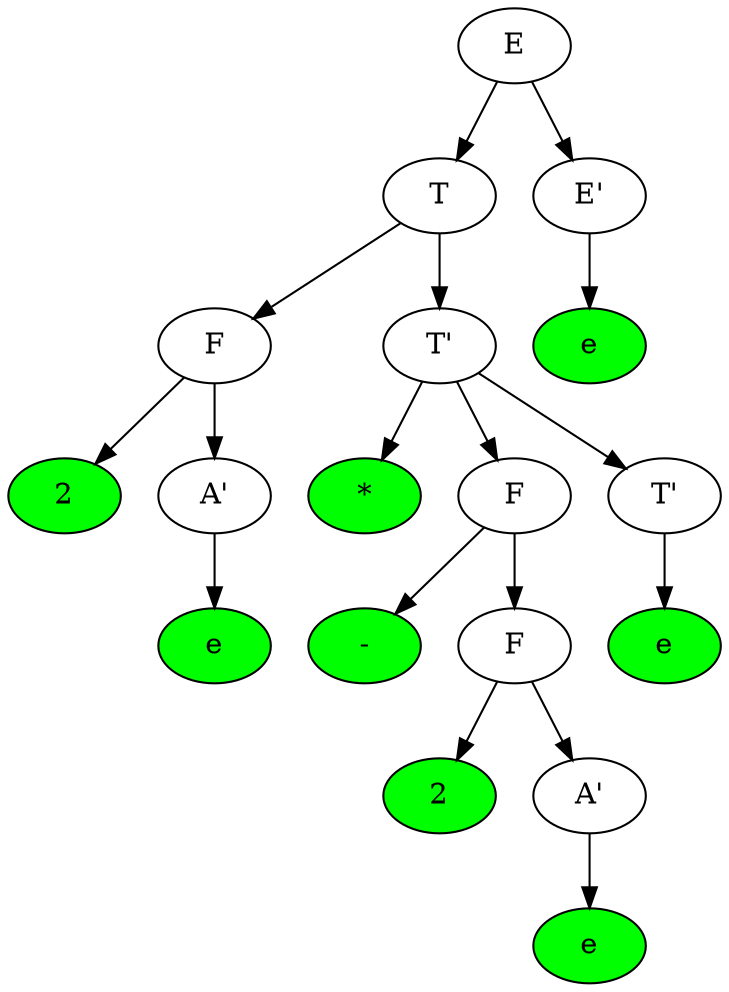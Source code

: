 digraph parseTree {
	ordering=out;
	a_0 [label="E"];
	a_1 [label="T"];
	a_2 [label="F"];
	a_3 [label="2"; style=filled; fillcolor=green;];
	a_4 [label="A'"];
	a_5 [label="e"; style=filled; fillcolor=green;];
	a_4 -> a_5
	a_2 -> a_3
	a_2 -> a_4
	a_6 [label="T'"];
	a_7 [label="*"; style=filled; fillcolor=green;];
	a_8 [label="F"];
	a_9 [label="-"; style=filled; fillcolor=green;];
	a_10 [label="F"];
	a_11 [label="2"; style=filled; fillcolor=green;];
	a_12 [label="A'"];
	a_13 [label="e"; style=filled; fillcolor=green;];
	a_12 -> a_13
	a_10 -> a_11
	a_10 -> a_12
	a_8 -> a_9
	a_8 -> a_10
	a_14 [label="T'"];
	a_15 [label="e"; style=filled; fillcolor=green;];
	a_14 -> a_15
	a_6 -> a_7
	a_6 -> a_8
	a_6 -> a_14
	a_1 -> a_2
	a_1 -> a_6
	a_16 [label="E'"];
	a_17 [label="e"; style=filled; fillcolor=green;];
	a_16 -> a_17
	a_0 -> a_1
	a_0 -> a_16
}
